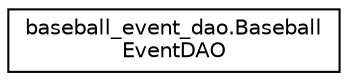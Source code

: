 digraph "Graphical Class Hierarchy"
{
  edge [fontname="Helvetica",fontsize="10",labelfontname="Helvetica",labelfontsize="10"];
  node [fontname="Helvetica",fontsize="10",shape=record];
  rankdir="LR";
  Node0 [label="baseball_event_dao.Baseball\lEventDAO",height=0.2,width=0.4,color="black", fillcolor="white", style="filled",URL="$classbaseball__event__dao_1_1_baseball_event_d_a_o.html"];
}
